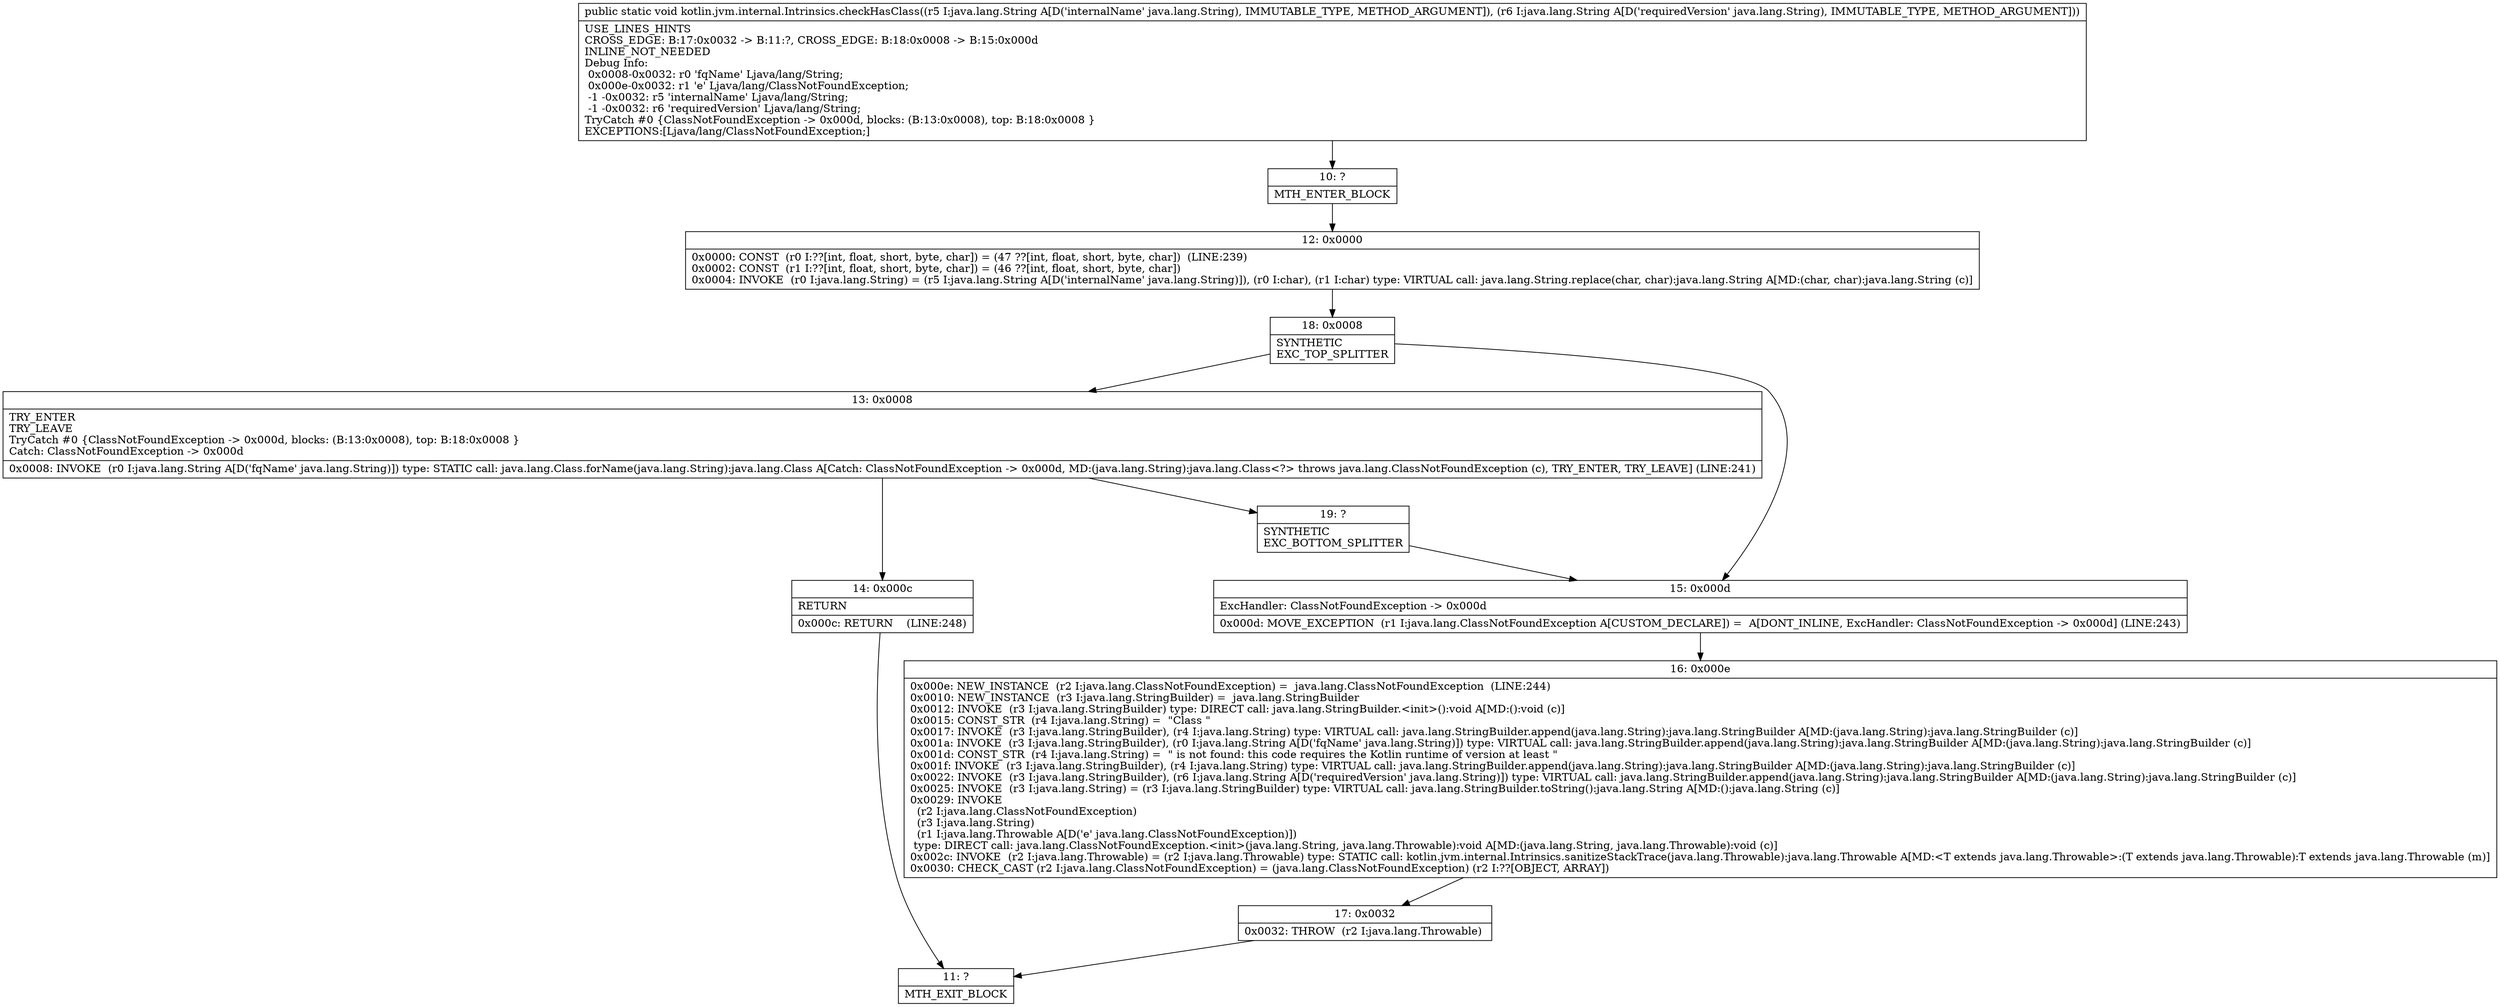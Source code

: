 digraph "CFG forkotlin.jvm.internal.Intrinsics.checkHasClass(Ljava\/lang\/String;Ljava\/lang\/String;)V" {
Node_10 [shape=record,label="{10\:\ ?|MTH_ENTER_BLOCK\l}"];
Node_12 [shape=record,label="{12\:\ 0x0000|0x0000: CONST  (r0 I:??[int, float, short, byte, char]) = (47 ??[int, float, short, byte, char])  (LINE:239)\l0x0002: CONST  (r1 I:??[int, float, short, byte, char]) = (46 ??[int, float, short, byte, char]) \l0x0004: INVOKE  (r0 I:java.lang.String) = (r5 I:java.lang.String A[D('internalName' java.lang.String)]), (r0 I:char), (r1 I:char) type: VIRTUAL call: java.lang.String.replace(char, char):java.lang.String A[MD:(char, char):java.lang.String (c)]\l}"];
Node_18 [shape=record,label="{18\:\ 0x0008|SYNTHETIC\lEXC_TOP_SPLITTER\l}"];
Node_13 [shape=record,label="{13\:\ 0x0008|TRY_ENTER\lTRY_LEAVE\lTryCatch #0 \{ClassNotFoundException \-\> 0x000d, blocks: (B:13:0x0008), top: B:18:0x0008 \}\lCatch: ClassNotFoundException \-\> 0x000d\l|0x0008: INVOKE  (r0 I:java.lang.String A[D('fqName' java.lang.String)]) type: STATIC call: java.lang.Class.forName(java.lang.String):java.lang.Class A[Catch: ClassNotFoundException \-\> 0x000d, MD:(java.lang.String):java.lang.Class\<?\> throws java.lang.ClassNotFoundException (c), TRY_ENTER, TRY_LEAVE] (LINE:241)\l}"];
Node_14 [shape=record,label="{14\:\ 0x000c|RETURN\l|0x000c: RETURN    (LINE:248)\l}"];
Node_11 [shape=record,label="{11\:\ ?|MTH_EXIT_BLOCK\l}"];
Node_19 [shape=record,label="{19\:\ ?|SYNTHETIC\lEXC_BOTTOM_SPLITTER\l}"];
Node_15 [shape=record,label="{15\:\ 0x000d|ExcHandler: ClassNotFoundException \-\> 0x000d\l|0x000d: MOVE_EXCEPTION  (r1 I:java.lang.ClassNotFoundException A[CUSTOM_DECLARE]) =  A[DONT_INLINE, ExcHandler: ClassNotFoundException \-\> 0x000d] (LINE:243)\l}"];
Node_16 [shape=record,label="{16\:\ 0x000e|0x000e: NEW_INSTANCE  (r2 I:java.lang.ClassNotFoundException) =  java.lang.ClassNotFoundException  (LINE:244)\l0x0010: NEW_INSTANCE  (r3 I:java.lang.StringBuilder) =  java.lang.StringBuilder \l0x0012: INVOKE  (r3 I:java.lang.StringBuilder) type: DIRECT call: java.lang.StringBuilder.\<init\>():void A[MD:():void (c)]\l0x0015: CONST_STR  (r4 I:java.lang.String) =  \"Class \" \l0x0017: INVOKE  (r3 I:java.lang.StringBuilder), (r4 I:java.lang.String) type: VIRTUAL call: java.lang.StringBuilder.append(java.lang.String):java.lang.StringBuilder A[MD:(java.lang.String):java.lang.StringBuilder (c)]\l0x001a: INVOKE  (r3 I:java.lang.StringBuilder), (r0 I:java.lang.String A[D('fqName' java.lang.String)]) type: VIRTUAL call: java.lang.StringBuilder.append(java.lang.String):java.lang.StringBuilder A[MD:(java.lang.String):java.lang.StringBuilder (c)]\l0x001d: CONST_STR  (r4 I:java.lang.String) =  \" is not found: this code requires the Kotlin runtime of version at least \" \l0x001f: INVOKE  (r3 I:java.lang.StringBuilder), (r4 I:java.lang.String) type: VIRTUAL call: java.lang.StringBuilder.append(java.lang.String):java.lang.StringBuilder A[MD:(java.lang.String):java.lang.StringBuilder (c)]\l0x0022: INVOKE  (r3 I:java.lang.StringBuilder), (r6 I:java.lang.String A[D('requiredVersion' java.lang.String)]) type: VIRTUAL call: java.lang.StringBuilder.append(java.lang.String):java.lang.StringBuilder A[MD:(java.lang.String):java.lang.StringBuilder (c)]\l0x0025: INVOKE  (r3 I:java.lang.String) = (r3 I:java.lang.StringBuilder) type: VIRTUAL call: java.lang.StringBuilder.toString():java.lang.String A[MD:():java.lang.String (c)]\l0x0029: INVOKE  \l  (r2 I:java.lang.ClassNotFoundException)\l  (r3 I:java.lang.String)\l  (r1 I:java.lang.Throwable A[D('e' java.lang.ClassNotFoundException)])\l type: DIRECT call: java.lang.ClassNotFoundException.\<init\>(java.lang.String, java.lang.Throwable):void A[MD:(java.lang.String, java.lang.Throwable):void (c)]\l0x002c: INVOKE  (r2 I:java.lang.Throwable) = (r2 I:java.lang.Throwable) type: STATIC call: kotlin.jvm.internal.Intrinsics.sanitizeStackTrace(java.lang.Throwable):java.lang.Throwable A[MD:\<T extends java.lang.Throwable\>:(T extends java.lang.Throwable):T extends java.lang.Throwable (m)]\l0x0030: CHECK_CAST (r2 I:java.lang.ClassNotFoundException) = (java.lang.ClassNotFoundException) (r2 I:??[OBJECT, ARRAY]) \l}"];
Node_17 [shape=record,label="{17\:\ 0x0032|0x0032: THROW  (r2 I:java.lang.Throwable) \l}"];
MethodNode[shape=record,label="{public static void kotlin.jvm.internal.Intrinsics.checkHasClass((r5 I:java.lang.String A[D('internalName' java.lang.String), IMMUTABLE_TYPE, METHOD_ARGUMENT]), (r6 I:java.lang.String A[D('requiredVersion' java.lang.String), IMMUTABLE_TYPE, METHOD_ARGUMENT]))  | USE_LINES_HINTS\lCROSS_EDGE: B:17:0x0032 \-\> B:11:?, CROSS_EDGE: B:18:0x0008 \-\> B:15:0x000d\lINLINE_NOT_NEEDED\lDebug Info:\l  0x0008\-0x0032: r0 'fqName' Ljava\/lang\/String;\l  0x000e\-0x0032: r1 'e' Ljava\/lang\/ClassNotFoundException;\l  \-1 \-0x0032: r5 'internalName' Ljava\/lang\/String;\l  \-1 \-0x0032: r6 'requiredVersion' Ljava\/lang\/String;\lTryCatch #0 \{ClassNotFoundException \-\> 0x000d, blocks: (B:13:0x0008), top: B:18:0x0008 \}\lEXCEPTIONS:[Ljava\/lang\/ClassNotFoundException;]\l}"];
MethodNode -> Node_10;Node_10 -> Node_12;
Node_12 -> Node_18;
Node_18 -> Node_13;
Node_18 -> Node_15;
Node_13 -> Node_14;
Node_13 -> Node_19;
Node_14 -> Node_11;
Node_19 -> Node_15;
Node_15 -> Node_16;
Node_16 -> Node_17;
Node_17 -> Node_11;
}


